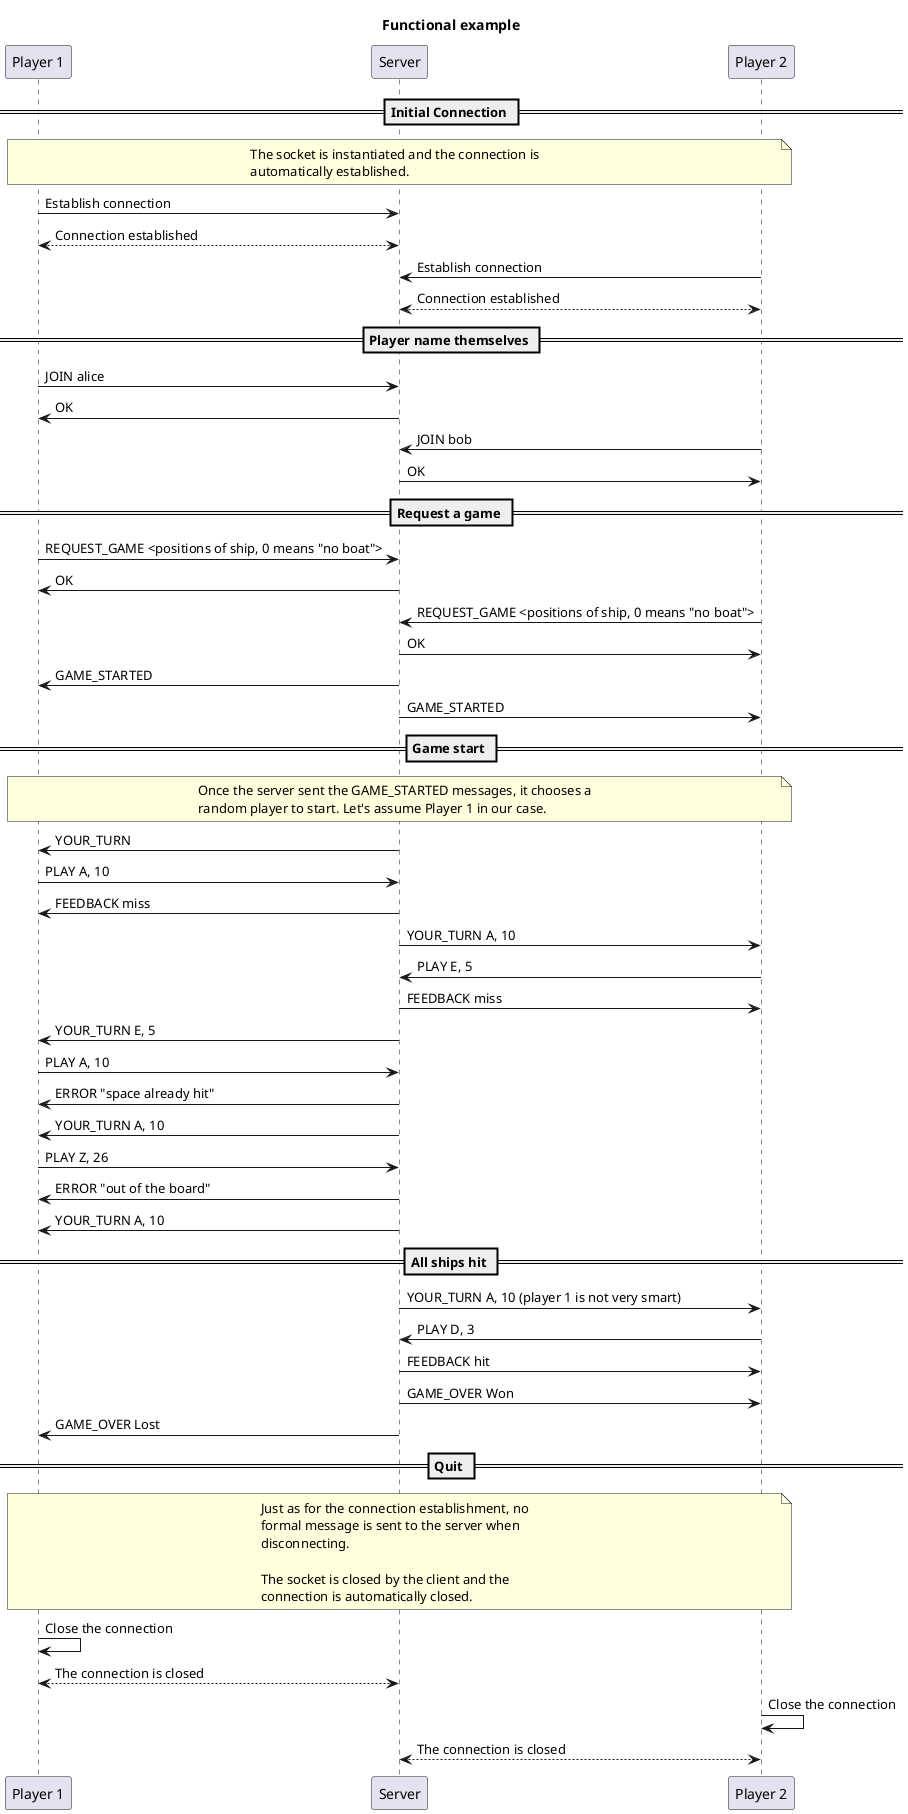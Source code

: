 @startuml functional-example

title "Functional example"

participant "Player 1" as p1
participant "Server" as s
participant "Player 2" as p2

== Initial Connection ==

note over p1, p2
The socket is instantiated and the connection is
automatically established.
end note

p1->s : Establish connection
p1<-->s : Connection established

p2->s : Establish connection
p2<-->s : Connection established

== Player name themselves ==

p1->s: JOIN alice
s->p1: OK

p2->s: JOIN bob
s->p2: OK

== Request a game ==

p1->s: REQUEST_GAME <positions of ship, 0 means "no boat">
s->p1: OK

p2->s: REQUEST_GAME <positions of ship, 0 means "no boat">
s->p2: OK

s->p1: GAME_STARTED
s->p2: GAME_STARTED

== Game start ==
note over p1, p2
Once the server sent the GAME_STARTED messages, it chooses a
random player to start. Let's assume Player 1 in our case.
end note

s->p1: YOUR_TURN
p1->s: PLAY A, 10
s->p1: FEEDBACK miss

s->p2: YOUR_TURN A, 10
p2->s: PLAY E, 5
s->p2: FEEDBACK miss

s->p1: YOUR_TURN E, 5
p1->s: PLAY A, 10
s->p1: ERROR "space already hit"
s->p1: YOUR_TURN A, 10
p1->s: PLAY Z, 26
s->p1: ERROR "out of the board"
s->p1: YOUR_TURN A, 10

== All ships hit ==
s->p2: YOUR_TURN A, 10 (player 1 is not very smart)
p2->s: PLAY D, 3
s->p2: FEEDBACK hit
s->p2: GAME_OVER Won
s->p1: GAME_OVER Lost

== Quit ==
note over p1, p2
Just as for the connection establishment, no
formal message is sent to the server when
disconnecting.

The socket is closed by the client and the
connection is automatically closed.
end note

p1->p1: Close the connection
p1<-->s: The connection is closed

p2->p2: Close the connection
p2<-->s: The connection is closed

@enduml
